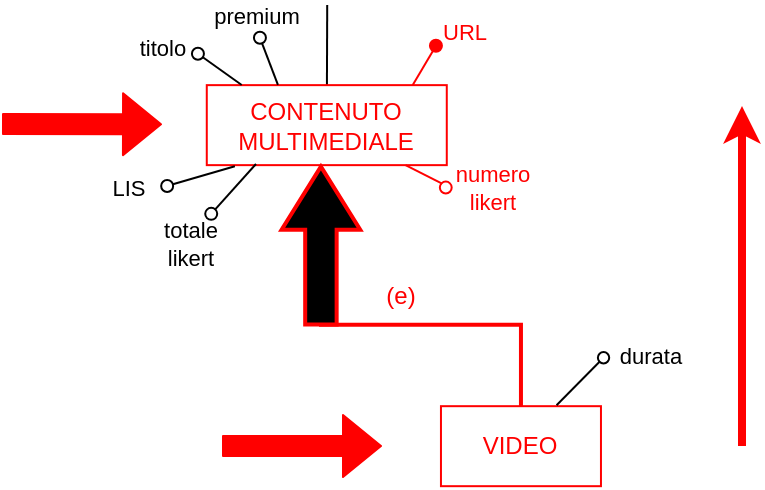 <mxfile scale="1" border="10">
    <diagram id="-rriOPSDnHkLpZKLwRpb" name="Page-1">
        <mxGraphModel dx="3088" dy="2566" grid="1" gridSize="10" guides="1" tooltips="1" connect="1" arrows="1" fold="1" page="1" pageScale="1" pageWidth="850" pageHeight="1100" background="#FFFFFF" math="0" shadow="0">
            <root>
                <mxCell id="0"/>
                <mxCell id="1" parent="0"/>
                <mxCell id="595" value="" style="edgeStyle=none;html=1;endArrow=none;endFill=0;" parent="1" target="600" edge="1">
                    <mxGeometry x="-0.478" y="20" relative="1" as="geometry">
                        <mxPoint as="offset"/>
                        <mxPoint x="-2067.392" y="-1690.549" as="sourcePoint"/>
                    </mxGeometry>
                </mxCell>
                <mxCell id="600" value="&lt;font color=&quot;#ff0000&quot;&gt;CONTENUTO&lt;br&gt;MULTIMEDIALE&lt;/font&gt;" style="rounded=0;whiteSpace=wrap;html=1;strokeColor=#FF0000;" parent="1" vertex="1">
                    <mxGeometry x="-2127.61" y="-1650.43" width="120" height="40" as="geometry"/>
                </mxCell>
                <mxCell id="603" value="" style="endArrow=oval;html=1;fillStyle=auto;strokeWidth=1;startSize=6;endSize=6;fillColor=#000000;startArrow=none;startFill=0;endFill=0;exitX=0.117;exitY=1.013;exitDx=0;exitDy=0;exitPerimeter=0;" parent="1" source="600" edge="1">
                    <mxGeometry width="50" height="50" relative="1" as="geometry">
                        <mxPoint x="-2109.902" y="-1579.43" as="sourcePoint"/>
                        <mxPoint x="-2147.42" y="-1600" as="targetPoint"/>
                    </mxGeometry>
                </mxCell>
                <mxCell id="604" value="LIS" style="edgeLabel;html=1;align=center;verticalAlign=middle;resizable=0;points=[];" parent="603" vertex="1" connectable="0">
                    <mxGeometry x="0.479" y="1" relative="1" as="geometry">
                        <mxPoint x="-29" y="2" as="offset"/>
                    </mxGeometry>
                </mxCell>
                <mxCell id="620" value="" style="endArrow=none;html=1;fontSize=11;exitX=0.193;exitY=1.011;exitDx=0;exitDy=0;exitPerimeter=0;entryX=0;entryY=0;entryDx=0;entryDy=0;strokeColor=#FF0000;" parent="1" target="621" edge="1">
                    <mxGeometry width="50" height="50" relative="1" as="geometry">
                        <mxPoint x="-2028.23" y="-1610.43" as="sourcePoint"/>
                        <mxPoint x="-2011.42" y="-1602" as="targetPoint"/>
                    </mxGeometry>
                </mxCell>
                <mxCell id="621" value="" style="ellipse;whiteSpace=wrap;html=1;aspect=fixed;fontSize=11;strokeColor=#FF0000;" parent="1" vertex="1">
                    <mxGeometry x="-2011.07" y="-1602.2" width="5.92" height="5.92" as="geometry"/>
                </mxCell>
                <mxCell id="622" value="&lt;font color=&quot;#ff0000&quot;&gt;numero &lt;br&gt;likert&lt;/font&gt;" style="text;html=1;align=center;verticalAlign=middle;resizable=0;points=[];autosize=1;strokeColor=none;fillColor=none;fontSize=11;" parent="1" vertex="1">
                    <mxGeometry x="-2015.42" y="-1619.24" width="60" height="40" as="geometry"/>
                </mxCell>
                <mxCell id="629" style="edgeStyle=elbowEdgeStyle;elbow=vertical;html=1;exitX=0.5;exitY=1;exitDx=0;exitDy=0;entryX=0.5;entryY=0;entryDx=0;entryDy=0;endArrow=none;endFill=0;rounded=0;jumpStyle=arc;strokeColor=#FF0000;strokeWidth=2;" parent="1" target="631" edge="1">
                    <mxGeometry relative="1" as="geometry">
                        <mxPoint x="-2070.52" y="-1610.43" as="sourcePoint"/>
                        <Array as="points">
                            <mxPoint x="-2019.98" y="-1530.65"/>
                        </Array>
                    </mxGeometry>
                </mxCell>
                <mxCell id="631" value="&lt;font color=&quot;#ff0000&quot;&gt;VIDEO&lt;/font&gt;" style="whiteSpace=wrap;html=1;strokeColor=#FF0000;" parent="1" vertex="1">
                    <mxGeometry x="-2010.52" y="-1489.91" width="80" height="40" as="geometry"/>
                </mxCell>
                <mxCell id="632" value="" style="shape=singleArrow;whiteSpace=wrap;html=1;arrowWidth=0.4;arrowSize=0.4;rotation=-90;fillColor=#000000;strokeColor=#FF0000;strokeWidth=2;" parent="1" vertex="1">
                    <mxGeometry x="-2110" y="-1589.92" width="78.91" height="39.32" as="geometry"/>
                </mxCell>
                <mxCell id="633" value="&lt;font color=&quot;#ff0000&quot;&gt;(e)&lt;/font&gt;" style="text;html=1;align=center;verticalAlign=middle;resizable=0;points=[];autosize=1;strokeColor=none;fillColor=none;" parent="1" vertex="1">
                    <mxGeometry x="-2050.52" y="-1560.39" width="40" height="30" as="geometry"/>
                </mxCell>
                <mxCell id="643" value="" style="endArrow=none;html=1;strokeColor=#000000;entryX=0;entryY=1;entryDx=0;entryDy=0;" parent="1" target="644" edge="1">
                    <mxGeometry width="50" height="50" relative="1" as="geometry">
                        <mxPoint x="-1952.72" y="-1490.39" as="sourcePoint"/>
                        <mxPoint x="-1930.91" y="-1510.0" as="targetPoint"/>
                    </mxGeometry>
                </mxCell>
                <mxCell id="644" value="" style="ellipse;whiteSpace=wrap;html=1;aspect=fixed;strokeColor=#000000;" parent="1" vertex="1">
                    <mxGeometry x="-1932.06" y="-1516.96" width="5.67" height="5.67" as="geometry"/>
                </mxCell>
                <mxCell id="645" value="&lt;font style=&quot;font-size: 11px;&quot;&gt;durata&lt;/font&gt;" style="text;html=1;align=center;verticalAlign=middle;resizable=0;points=[];autosize=1;strokeColor=none;fillColor=none;" parent="1" vertex="1">
                    <mxGeometry x="-1930.52" y="-1530.39" width="50" height="30" as="geometry"/>
                </mxCell>
                <mxCell id="648" value="" style="shape=flexArrow;endArrow=classic;html=1;strokeColor=#FF0000;fontColor=#FF0000;fillColor=#FF0000;" parent="1" edge="1">
                    <mxGeometry width="50" height="50" relative="1" as="geometry">
                        <mxPoint x="-2230" y="-1631" as="sourcePoint"/>
                        <mxPoint x="-2150" y="-1630.85" as="targetPoint"/>
                    </mxGeometry>
                </mxCell>
                <mxCell id="650" value="" style="shape=flexArrow;endArrow=classic;html=1;strokeColor=#FF0000;fontColor=#FF0000;fillColor=#FF0000;" parent="1" edge="1">
                    <mxGeometry width="50" height="50" relative="1" as="geometry">
                        <mxPoint x="-2120" y="-1470" as="sourcePoint"/>
                        <mxPoint x="-2040" y="-1470" as="targetPoint"/>
                    </mxGeometry>
                </mxCell>
                <mxCell id="651" value="" style="endArrow=classic;html=1;strokeColor=#FF0000;fontColor=#FF0000;fillColor=#FF0000;strokeWidth=4;" parent="1" edge="1">
                    <mxGeometry width="50" height="50" relative="1" as="geometry">
                        <mxPoint x="-1860" y="-1470" as="sourcePoint"/>
                        <mxPoint x="-1860" y="-1640" as="targetPoint"/>
                    </mxGeometry>
                </mxCell>
                <mxCell id="679" value="" style="endArrow=oval;html=1;fillStyle=auto;strokeWidth=1;startSize=6;endSize=6;fillColor=#000000;startArrow=none;startFill=0;endFill=0;fontSize=11;" parent="1" edge="1">
                    <mxGeometry width="50" height="50" relative="1" as="geometry">
                        <mxPoint x="-2103" y="-1611" as="sourcePoint"/>
                        <mxPoint x="-2125.39" y="-1586.08" as="targetPoint"/>
                    </mxGeometry>
                </mxCell>
                <mxCell id="680" value="totale&lt;br&gt;likert" style="text;html=1;align=center;verticalAlign=middle;resizable=0;points=[];autosize=1;strokeColor=none;fillColor=none;fontSize=11;" parent="1" vertex="1">
                    <mxGeometry x="-2161" y="-1590.6" width="50" height="40" as="geometry"/>
                </mxCell>
                <mxCell id="683" value="" style="endArrow=oval;html=1;fillStyle=auto;strokeWidth=1;startSize=6;endSize=6;fillColor=#000000;startArrow=none;startFill=0;endFill=0;exitX=0.109;exitY=0.001;exitDx=0;exitDy=0;exitPerimeter=0;" edge="1" parent="1">
                    <mxGeometry width="50" height="50" relative="1" as="geometry">
                        <mxPoint x="-2110.14" y="-1650.51" as="sourcePoint"/>
                        <mxPoint x="-2132.03" y="-1666.12" as="targetPoint"/>
                    </mxGeometry>
                </mxCell>
                <mxCell id="684" value="titolo" style="edgeLabel;html=1;align=center;verticalAlign=middle;resizable=0;points=[];" vertex="1" connectable="0" parent="683">
                    <mxGeometry x="0.479" y="1" relative="1" as="geometry">
                        <mxPoint x="-23" y="-8" as="offset"/>
                    </mxGeometry>
                </mxCell>
                <mxCell id="685" style="edgeStyle=none;shape=connector;rounded=1;fillStyle=auto;html=1;labelBackgroundColor=default;strokeColor=default;strokeWidth=1;fontFamily=Helvetica;fontSize=11;fontColor=default;endArrow=none;endFill=0;startSize=6;endSize=6;fillColor=#000000;startArrow=oval;startFill=0;" edge="1" parent="1">
                    <mxGeometry relative="1" as="geometry">
                        <mxPoint x="-2092.027" y="-1650.55" as="targetPoint"/>
                        <mxPoint x="-2101.03" y="-1674.12" as="sourcePoint"/>
                    </mxGeometry>
                </mxCell>
                <mxCell id="686" value="premium" style="edgeLabel;html=1;align=center;verticalAlign=middle;resizable=0;points=[];fontSize=11;fontFamily=Helvetica;fontColor=default;" vertex="1" connectable="0" parent="685">
                    <mxGeometry x="-0.257" y="1" relative="1" as="geometry">
                        <mxPoint x="-7" y="-20" as="offset"/>
                    </mxGeometry>
                </mxCell>
                <mxCell id="687" value="&lt;font color=&quot;#ff0000&quot; style=&quot;font-size: 11px;&quot;&gt;URL&lt;/font&gt;" style="text;html=1;align=center;verticalAlign=middle;resizable=0;points=[];autosize=1;strokeColor=none;fillColor=none;" vertex="1" parent="1">
                    <mxGeometry x="-2023.64" y="-1691.63" width="50" height="30" as="geometry"/>
                </mxCell>
                <mxCell id="688" value="" style="endArrow=oval;html=1;fillStyle=auto;strokeWidth=1;startSize=6;endSize=6;fillColor=#000000;startArrow=none;startFill=0;endFill=1;exitX=0.821;exitY=0.003;exitDx=0;exitDy=0;exitPerimeter=0;strokeColor=#FF0000;" edge="1" parent="1">
                    <mxGeometry width="50" height="50" relative="1" as="geometry">
                        <mxPoint x="-2024.7" y="-1650.43" as="sourcePoint"/>
                        <mxPoint x="-2013.03" y="-1670.12" as="targetPoint"/>
                    </mxGeometry>
                </mxCell>
            </root>
        </mxGraphModel>
    </diagram>
</mxfile>